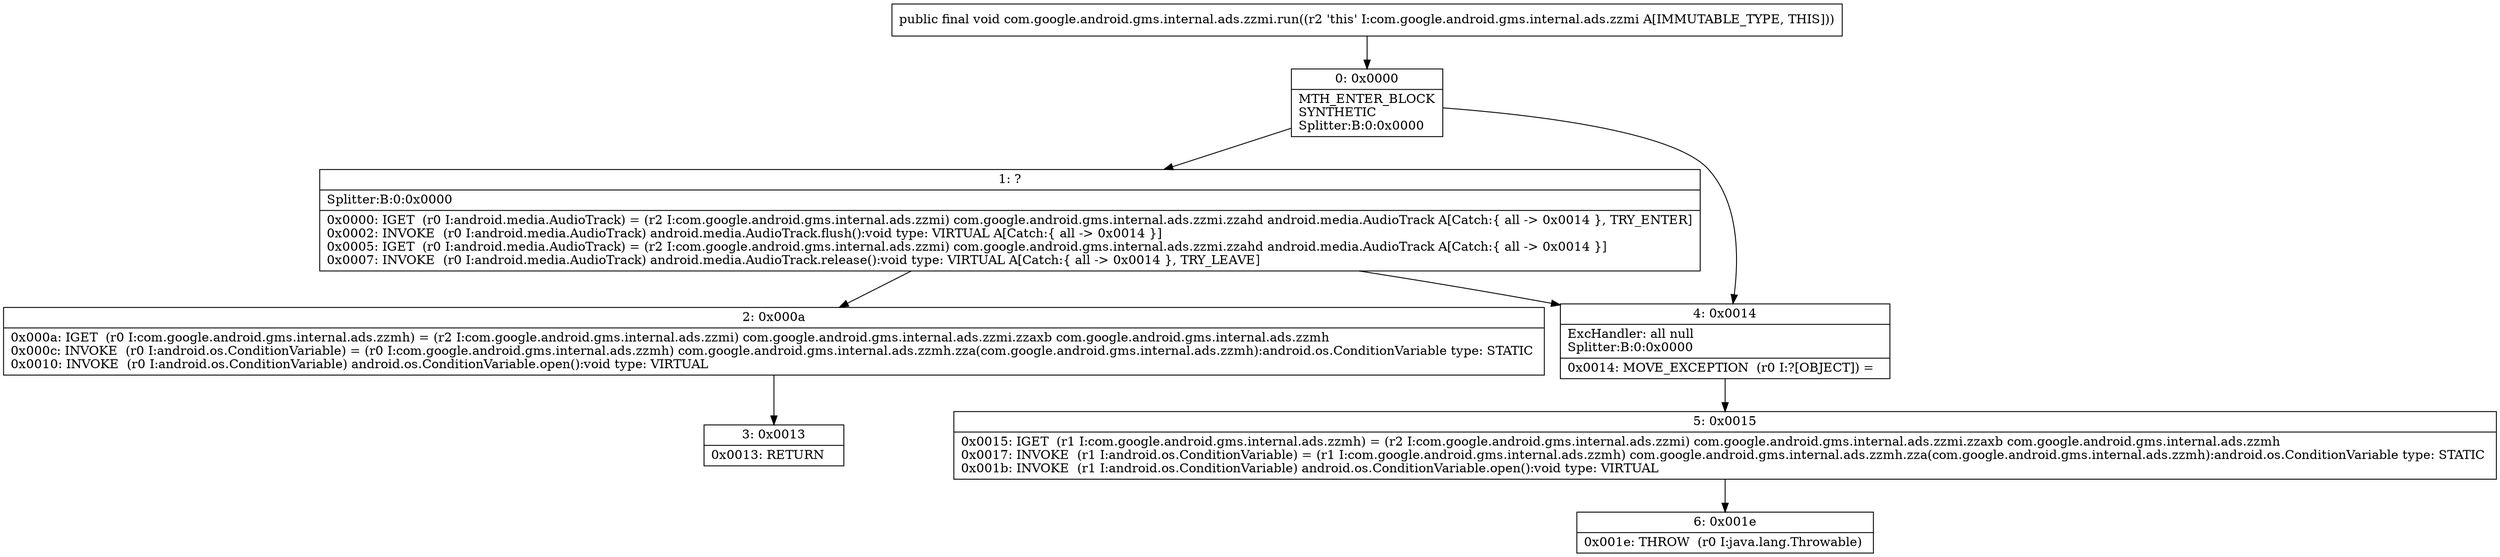 digraph "CFG forcom.google.android.gms.internal.ads.zzmi.run()V" {
Node_0 [shape=record,label="{0\:\ 0x0000|MTH_ENTER_BLOCK\lSYNTHETIC\lSplitter:B:0:0x0000\l}"];
Node_1 [shape=record,label="{1\:\ ?|Splitter:B:0:0x0000\l|0x0000: IGET  (r0 I:android.media.AudioTrack) = (r2 I:com.google.android.gms.internal.ads.zzmi) com.google.android.gms.internal.ads.zzmi.zzahd android.media.AudioTrack A[Catch:\{ all \-\> 0x0014 \}, TRY_ENTER]\l0x0002: INVOKE  (r0 I:android.media.AudioTrack) android.media.AudioTrack.flush():void type: VIRTUAL A[Catch:\{ all \-\> 0x0014 \}]\l0x0005: IGET  (r0 I:android.media.AudioTrack) = (r2 I:com.google.android.gms.internal.ads.zzmi) com.google.android.gms.internal.ads.zzmi.zzahd android.media.AudioTrack A[Catch:\{ all \-\> 0x0014 \}]\l0x0007: INVOKE  (r0 I:android.media.AudioTrack) android.media.AudioTrack.release():void type: VIRTUAL A[Catch:\{ all \-\> 0x0014 \}, TRY_LEAVE]\l}"];
Node_2 [shape=record,label="{2\:\ 0x000a|0x000a: IGET  (r0 I:com.google.android.gms.internal.ads.zzmh) = (r2 I:com.google.android.gms.internal.ads.zzmi) com.google.android.gms.internal.ads.zzmi.zzaxb com.google.android.gms.internal.ads.zzmh \l0x000c: INVOKE  (r0 I:android.os.ConditionVariable) = (r0 I:com.google.android.gms.internal.ads.zzmh) com.google.android.gms.internal.ads.zzmh.zza(com.google.android.gms.internal.ads.zzmh):android.os.ConditionVariable type: STATIC \l0x0010: INVOKE  (r0 I:android.os.ConditionVariable) android.os.ConditionVariable.open():void type: VIRTUAL \l}"];
Node_3 [shape=record,label="{3\:\ 0x0013|0x0013: RETURN   \l}"];
Node_4 [shape=record,label="{4\:\ 0x0014|ExcHandler: all null\lSplitter:B:0:0x0000\l|0x0014: MOVE_EXCEPTION  (r0 I:?[OBJECT]) =  \l}"];
Node_5 [shape=record,label="{5\:\ 0x0015|0x0015: IGET  (r1 I:com.google.android.gms.internal.ads.zzmh) = (r2 I:com.google.android.gms.internal.ads.zzmi) com.google.android.gms.internal.ads.zzmi.zzaxb com.google.android.gms.internal.ads.zzmh \l0x0017: INVOKE  (r1 I:android.os.ConditionVariable) = (r1 I:com.google.android.gms.internal.ads.zzmh) com.google.android.gms.internal.ads.zzmh.zza(com.google.android.gms.internal.ads.zzmh):android.os.ConditionVariable type: STATIC \l0x001b: INVOKE  (r1 I:android.os.ConditionVariable) android.os.ConditionVariable.open():void type: VIRTUAL \l}"];
Node_6 [shape=record,label="{6\:\ 0x001e|0x001e: THROW  (r0 I:java.lang.Throwable) \l}"];
MethodNode[shape=record,label="{public final void com.google.android.gms.internal.ads.zzmi.run((r2 'this' I:com.google.android.gms.internal.ads.zzmi A[IMMUTABLE_TYPE, THIS])) }"];
MethodNode -> Node_0;
Node_0 -> Node_1;
Node_0 -> Node_4;
Node_1 -> Node_2;
Node_1 -> Node_4;
Node_2 -> Node_3;
Node_4 -> Node_5;
Node_5 -> Node_6;
}

